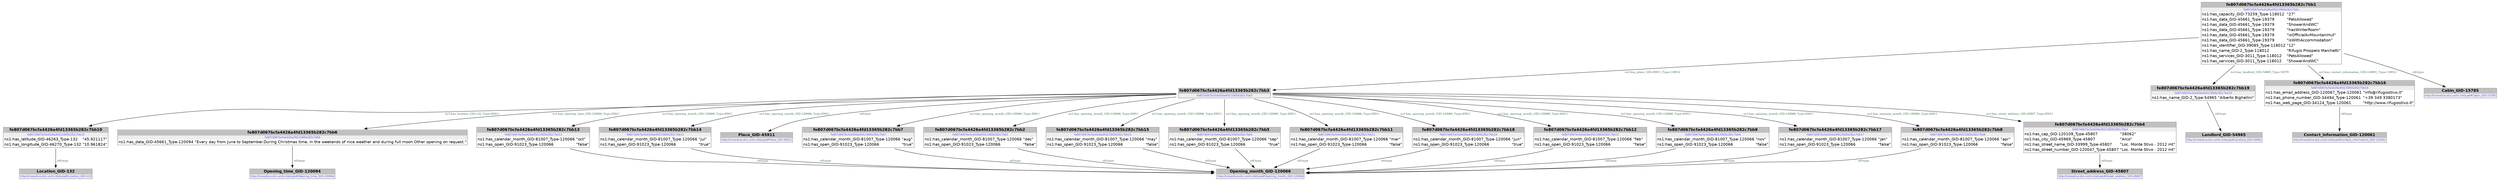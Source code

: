 digraph { 
 node [ fontname="DejaVu Sans" ] ; 
	node1 -> node2 [ color=BLACK, label=< <font point-size='10' color='#336633'>ns1:has_opening_month_GID-120066_Type-45911</font> > ] ;
	node3 -> node4 [ color=BLACK, label=< <font point-size='10' color='#336633'>rdf:type</font> > ] ;
	node1 -> node5 [ color=BLACK, label=< <font point-size='10' color='#336633'>ns1:has_opening_month_GID-120066_Type-45911</font> > ] ;
	node6 -> node7 [ color=BLACK, label=< <font point-size='10' color='#336633'>rdf:type</font> > ] ;
	node1 -> node8 [ color=BLACK, label=< <font point-size='10' color='#336633'>ns1:has_opening_month_GID-120066_Type-45911</font> > ] ;
	node1 -> node10 [ color=BLACK, label=< <font point-size='10' color='#336633'>ns1:has_location_GID-132_Type-45911</font> > ] ;
	node1 -> node11 [ color=BLACK, label=< <font point-size='10' color='#336633'>ns1:has_opening_time_GID-120094_Type-45911</font> > ] ;
	node5 -> node7 [ color=BLACK, label=< <font point-size='10' color='#336633'>rdf:type</font> > ] ;
	node14 -> node0 [ color=BLACK, label=< <font point-size='10' color='#336633'>ns1:has_contact_information_GID-120061_Type-118012</font> > ] ;
	node1 -> node15 [ color=BLACK, label=< <font point-size='10' color='#336633'>rdf:type</font> > ] ;
	node16 -> node7 [ color=BLACK, label=< <font point-size='10' color='#336633'>rdf:type</font> > ] ;
	node14 -> node17 [ color=BLACK, label=< <font point-size='10' color='#336633'>rdf:type</font> > ] ;
	node1 -> node18 [ color=BLACK, label=< <font point-size='10' color='#336633'>ns1:has_opening_month_GID-120066_Type-45911</font> > ] ;
	node11 -> node19 [ color=BLACK, label=< <font point-size='10' color='#336633'>rdf:type</font> > ] ;
	node14 -> node3 [ color=BLACK, label=< <font point-size='10' color='#336633'>ns1:has_landlord_GID-54965_Type-19379</font> > ] ;
	node12 -> node7 [ color=BLACK, label=< <font point-size='10' color='#336633'>rdf:type</font> > ] ;
	node10 -> node21 [ color=BLACK, label=< <font point-size='10' color='#336633'>rdf:type</font> > ] ;
	node18 -> node7 [ color=BLACK, label=< <font point-size='10' color='#336633'>rdf:type</font> > ] ;
	node2 -> node7 [ color=BLACK, label=< <font point-size='10' color='#336633'>rdf:type</font> > ] ;
	node9 -> node7 [ color=BLACK, label=< <font point-size='10' color='#336633'>rdf:type</font> > ] ;
	node20 -> node7 [ color=BLACK, label=< <font point-size='10' color='#336633'>rdf:type</font> > ] ;
	node0 -> node23 [ color=BLACK, label=< <font point-size='10' color='#336633'>rdf:type</font> > ] ;
	node1 -> node9 [ color=BLACK, label=< <font point-size='10' color='#336633'>ns1:has_opening_month_GID-120066_Type-45911</font> > ] ;
	node22 -> node7 [ color=BLACK, label=< <font point-size='10' color='#336633'>rdf:type</font> > ] ;
	node1 -> node24 [ color=BLACK, label=< <font point-size='10' color='#336633'>ns1:has_opening_month_GID-120066_Type-45911</font> > ] ;
	node1 -> node6 [ color=BLACK, label=< <font point-size='10' color='#336633'>ns1:has_opening_month_GID-120066_Type-45911</font> > ] ;
	node24 -> node7 [ color=BLACK, label=< <font point-size='10' color='#336633'>rdf:type</font> > ] ;
	node1 -> node16 [ color=BLACK, label=< <font point-size='10' color='#336633'>ns1:has_opening_month_GID-120066_Type-45911</font> > ] ;
	node14 -> node1 [ color=BLACK, label=< <font point-size='10' color='#336633'>ns1:has_place_GID-45911_Type-118012</font> > ] ;
	node1 -> node13 [ color=BLACK, label=< <font point-size='10' color='#336633'>ns1:has_street_address_GID-45807_Type-45911</font> > ] ;
	node1 -> node22 [ color=BLACK, label=< <font point-size='10' color='#336633'>ns1:has_opening_month_GID-120066_Type-45911</font> > ] ;
	node8 -> node7 [ color=BLACK, label=< <font point-size='10' color='#336633'>rdf:type</font> > ] ;
	node1 -> node12 [ color=BLACK, label=< <font point-size='10' color='#336633'>ns1:has_opening_month_GID-120066_Type-45911</font> > ] ;
	node13 -> node26 [ color=BLACK, label=< <font point-size='10' color='#336633'>rdf:type</font> > ] ;
	node25 -> node7 [ color=BLACK, label=< <font point-size='10' color='#336633'>rdf:type</font> > ] ;
	node1 -> node25 [ color=BLACK, label=< <font point-size='10' color='#336633'>ns1:has_opening_month_GID-120066_Type-45911</font> > ] ;
	node1 -> node20 [ color=BLACK, label=< <font point-size='10' color='#336633'>ns1:has_opening_month_GID-120066_Type-45911</font> > ] ;
# fe807d067bcfa4426a4fd13365b282c7bb16 node0
node0 [ shape=none, color=black label=< <table color='#666666' cellborder='0' cellspacing='0' border='1'><tr><td colspan='2' bgcolor='grey'><B>fe807d067bcfa4426a4fd13365b282c7bb16</B></td></tr><tr><td href='fe807d067bcfa4426a4fd13365b282c7bb16' bgcolor='#eeeeee' colspan='2'><font point-size='10' color='#6666ff'>fe807d067bcfa4426a4fd13365b282c7bb16</font></td></tr><tr><td align='left'>ns1:has_email_address_GID-120067_Type-120061</td><td align='left'>&quot;info@rifugiostivo.it&quot;</td></tr><tr><td align='left'>ns1:has_phone_number_GID-34494_Type-120061</td><td align='left'>&quot;+39 349 3380173&quot;</td></tr><tr><td align='left'>ns1:has_web_page_GID-34124_Type-120061</td><td align='left'>&quot;http://www.rifugiostivo.it&quot;</td></tr></table> > ] 
# fe807d067bcfa4426a4fd13365b282c7bb3 node1
node1 [ shape=none, color=black label=< <table color='#666666' cellborder='0' cellspacing='0' border='1'><tr><td colspan='2' bgcolor='grey'><B>fe807d067bcfa4426a4fd13365b282c7bb3</B></td></tr><tr><td href='fe807d067bcfa4426a4fd13365b282c7bb3' bgcolor='#eeeeee' colspan='2'><font point-size='10' color='#6666ff'>fe807d067bcfa4426a4fd13365b282c7bb3</font></td></tr></table> > ] 
# fe807d067bcfa4426a4fd13365b282c7bb12 node2
node2 [ shape=none, color=black label=< <table color='#666666' cellborder='0' cellspacing='0' border='1'><tr><td colspan='2' bgcolor='grey'><B>fe807d067bcfa4426a4fd13365b282c7bb12</B></td></tr><tr><td href='fe807d067bcfa4426a4fd13365b282c7bb12' bgcolor='#eeeeee' colspan='2'><font point-size='10' color='#6666ff'>fe807d067bcfa4426a4fd13365b282c7bb12</font></td></tr><tr><td align='left'>ns1:has_calendar_month_GID-81007_Type-120066</td><td align='left'>&quot;feb&quot;</td></tr><tr><td align='left'>ns1:has_open_GID-91023_Type-120066</td><td align='left'>&quot;false&quot;</td></tr></table> > ] 
# fe807d067bcfa4426a4fd13365b282c7bb19 node3
node3 [ shape=none, color=black label=< <table color='#666666' cellborder='0' cellspacing='0' border='1'><tr><td colspan='2' bgcolor='grey'><B>fe807d067bcfa4426a4fd13365b282c7bb19</B></td></tr><tr><td href='fe807d067bcfa4426a4fd13365b282c7bb19' bgcolor='#eeeeee' colspan='2'><font point-size='10' color='#6666ff'>fe807d067bcfa4426a4fd13365b282c7bb19</font></td></tr><tr><td align='left'>ns1:has_name_GID-2_Type-54965</td><td align='left'>&quot;Alberto Bighellini&quot;</td></tr></table> > ] 
# http://knowdive.disi.unitn.it/etype#Landlord_GID-54965 node4
node4 [ shape=none, color=black label=< <table color='#666666' cellborder='0' cellspacing='0' border='1'><tr><td colspan='2' bgcolor='grey'><B>Landlord_GID-54965</B></td></tr><tr><td href='http://knowdive.disi.unitn.it/etype#Landlord_GID-54965' bgcolor='#eeeeee' colspan='2'><font point-size='10' color='#6666ff'>http://knowdive.disi.unitn.it/etype#Landlord_GID-54965</font></td></tr></table> > ] 
# fe807d067bcfa4426a4fd13365b282c7bb9 node5
node5 [ shape=none, color=black label=< <table color='#666666' cellborder='0' cellspacing='0' border='1'><tr><td colspan='2' bgcolor='grey'><B>fe807d067bcfa4426a4fd13365b282c7bb9</B></td></tr><tr><td href='fe807d067bcfa4426a4fd13365b282c7bb9' bgcolor='#eeeeee' colspan='2'><font point-size='10' color='#6666ff'>fe807d067bcfa4426a4fd13365b282c7bb9</font></td></tr><tr><td align='left'>ns1:has_calendar_month_GID-81007_Type-120066</td><td align='left'>&quot;nov&quot;</td></tr><tr><td align='left'>ns1:has_open_GID-91023_Type-120066</td><td align='left'>&quot;false&quot;</td></tr></table> > ] 
# fe807d067bcfa4426a4fd13365b282c7bb11 node6
node6 [ shape=none, color=black label=< <table color='#666666' cellborder='0' cellspacing='0' border='1'><tr><td colspan='2' bgcolor='grey'><B>fe807d067bcfa4426a4fd13365b282c7bb11</B></td></tr><tr><td href='fe807d067bcfa4426a4fd13365b282c7bb11' bgcolor='#eeeeee' colspan='2'><font point-size='10' color='#6666ff'>fe807d067bcfa4426a4fd13365b282c7bb11</font></td></tr><tr><td align='left'>ns1:has_calendar_month_GID-81007_Type-120066</td><td align='left'>&quot;mar&quot;</td></tr><tr><td align='left'>ns1:has_open_GID-91023_Type-120066</td><td align='left'>&quot;false&quot;</td></tr></table> > ] 
# http://knowdive.disi.unitn.it/etype#Opening_month_GID-120066 node7
node7 [ shape=none, color=black label=< <table color='#666666' cellborder='0' cellspacing='0' border='1'><tr><td colspan='2' bgcolor='grey'><B>Opening_month_GID-120066</B></td></tr><tr><td href='http://knowdive.disi.unitn.it/etype#Opening_month_GID-120066' bgcolor='#eeeeee' colspan='2'><font point-size='10' color='#6666ff'>http://knowdive.disi.unitn.it/etype#Opening_month_GID-120066</font></td></tr></table> > ] 
# fe807d067bcfa4426a4fd13365b282c7bb17 node8
node8 [ shape=none, color=black label=< <table color='#666666' cellborder='0' cellspacing='0' border='1'><tr><td colspan='2' bgcolor='grey'><B>fe807d067bcfa4426a4fd13365b282c7bb17</B></td></tr><tr><td href='fe807d067bcfa4426a4fd13365b282c7bb17' bgcolor='#eeeeee' colspan='2'><font point-size='10' color='#6666ff'>fe807d067bcfa4426a4fd13365b282c7bb17</font></td></tr><tr><td align='left'>ns1:has_calendar_month_GID-81007_Type-120066</td><td align='left'>&quot;jan&quot;</td></tr><tr><td align='left'>ns1:has_open_GID-91023_Type-120066</td><td align='left'>&quot;false&quot;</td></tr></table> > ] 
# fe807d067bcfa4426a4fd13365b282c7bb7 node9
node9 [ shape=none, color=black label=< <table color='#666666' cellborder='0' cellspacing='0' border='1'><tr><td colspan='2' bgcolor='grey'><B>fe807d067bcfa4426a4fd13365b282c7bb7</B></td></tr><tr><td href='fe807d067bcfa4426a4fd13365b282c7bb7' bgcolor='#eeeeee' colspan='2'><font point-size='10' color='#6666ff'>fe807d067bcfa4426a4fd13365b282c7bb7</font></td></tr><tr><td align='left'>ns1:has_calendar_month_GID-81007_Type-120066</td><td align='left'>&quot;aug&quot;</td></tr><tr><td align='left'>ns1:has_open_GID-91023_Type-120066</td><td align='left'>&quot;true&quot;</td></tr></table> > ] 
# fe807d067bcfa4426a4fd13365b282c7bb10 node10
node10 [ shape=none, color=black label=< <table color='#666666' cellborder='0' cellspacing='0' border='1'><tr><td colspan='2' bgcolor='grey'><B>fe807d067bcfa4426a4fd13365b282c7bb10</B></td></tr><tr><td href='fe807d067bcfa4426a4fd13365b282c7bb10' bgcolor='#eeeeee' colspan='2'><font point-size='10' color='#6666ff'>fe807d067bcfa4426a4fd13365b282c7bb10</font></td></tr><tr><td align='left'>ns1:has_latitude_GID-46263_Type-132</td><td align='left'>&quot;45.921117&quot;</td></tr><tr><td align='left'>ns1:has_longitude_GID-46270_Type-132</td><td align='left'>&quot;10.961824&quot;</td></tr></table> > ] 
# fe807d067bcfa4426a4fd13365b282c7bb6 node11
node11 [ shape=none, color=black label=< <table color='#666666' cellborder='0' cellspacing='0' border='1'><tr><td colspan='2' bgcolor='grey'><B>fe807d067bcfa4426a4fd13365b282c7bb6</B></td></tr><tr><td href='fe807d067bcfa4426a4fd13365b282c7bb6' bgcolor='#eeeeee' colspan='2'><font point-size='10' color='#6666ff'>fe807d067bcfa4426a4fd13365b282c7bb6</font></td></tr><tr><td align='left'>ns1:has_data_GID-45661_Type-120094</td><td align='left'>&quot;Every day from June to September.
During Christmas time, in the weekends of nice weather and during full moon.
Other opening on request.&quot;</td></tr></table> > ] 
# fe807d067bcfa4426a4fd13365b282c7bb14 node12
node12 [ shape=none, color=black label=< <table color='#666666' cellborder='0' cellspacing='0' border='1'><tr><td colspan='2' bgcolor='grey'><B>fe807d067bcfa4426a4fd13365b282c7bb14</B></td></tr><tr><td href='fe807d067bcfa4426a4fd13365b282c7bb14' bgcolor='#eeeeee' colspan='2'><font point-size='10' color='#6666ff'>fe807d067bcfa4426a4fd13365b282c7bb14</font></td></tr><tr><td align='left'>ns1:has_calendar_month_GID-81007_Type-120066</td><td align='left'>&quot;jul&quot;</td></tr><tr><td align='left'>ns1:has_open_GID-91023_Type-120066</td><td align='left'>&quot;true&quot;</td></tr></table> > ] 
# fe807d067bcfa4426a4fd13365b282c7bb4 node13
node13 [ shape=none, color=black label=< <table color='#666666' cellborder='0' cellspacing='0' border='1'><tr><td colspan='2' bgcolor='grey'><B>fe807d067bcfa4426a4fd13365b282c7bb4</B></td></tr><tr><td href='fe807d067bcfa4426a4fd13365b282c7bb4' bgcolor='#eeeeee' colspan='2'><font point-size='10' color='#6666ff'>fe807d067bcfa4426a4fd13365b282c7bb4</font></td></tr><tr><td align='left'>ns1:has_cap_GID-120109_Type-45807</td><td align='left'>&quot;38062&quot;</td></tr><tr><td align='left'>ns1:has_city_GID-45969_Type-45807</td><td align='left'>&quot;Arco&quot;</td></tr><tr><td align='left'>ns1:has_street_name_GID-33999_Type-45807</td><td align='left'>&quot;Loc. Monte Stivo - 2012 mt&quot;</td></tr><tr><td align='left'>ns1:has_street_number_GID-120047_Type-45807</td><td align='left'>&quot;Loc. Monte Stivo - 2012 mt&quot;</td></tr></table> > ] 
# fe807d067bcfa4426a4fd13365b282c7bb1 node14
node14 [ shape=none, color=black label=< <table color='#666666' cellborder='0' cellspacing='0' border='1'><tr><td colspan='2' bgcolor='grey'><B>fe807d067bcfa4426a4fd13365b282c7bb1</B></td></tr><tr><td href='fe807d067bcfa4426a4fd13365b282c7bb1' bgcolor='#eeeeee' colspan='2'><font point-size='10' color='#6666ff'>fe807d067bcfa4426a4fd13365b282c7bb1</font></td></tr><tr><td align='left'>ns1:has_capacity_GID-73259_Type-118012</td><td align='left'>&quot;27&quot;</td></tr><tr><td align='left'>ns1:has_data_GID-45661_Type-19379</td><td align='left'>&quot;PetsAllowed&quot;</td></tr><tr><td align='left'>ns1:has_data_GID-45661_Type-19379</td><td align='left'>&quot;ShowerAndWC&quot;</td></tr><tr><td align='left'>ns1:has_data_GID-45661_Type-19379</td><td align='left'>&quot;hasWinterRoom&quot;</td></tr><tr><td align='left'>ns1:has_data_GID-45661_Type-19379</td><td align='left'>&quot;isOfficialAvMountainHut&quot;</td></tr><tr><td align='left'>ns1:has_data_GID-45661_Type-19379</td><td align='left'>&quot;isWithAccommodation&quot;</td></tr><tr><td align='left'>ns1:has_identifier_GID-39085_Type-118012</td><td align='left'>&quot;12&quot;</td></tr><tr><td align='left'>ns1:has_name_GID-2_Type-118012</td><td align='left'>&quot;Rifugio Prospero Marchetti&quot;</td></tr><tr><td align='left'>ns1:has_services_GID-3011_Type-118012</td><td align='left'>&quot;PetsAllowed&quot;</td></tr><tr><td align='left'>ns1:has_services_GID-3011_Type-118012</td><td align='left'>&quot;ShowerAndWC&quot;</td></tr></table> > ] 
# http://knowdive.disi.unitn.it/etype#Place_GID-45911 node15
node15 [ shape=none, color=black label=< <table color='#666666' cellborder='0' cellspacing='0' border='1'><tr><td colspan='2' bgcolor='grey'><B>Place_GID-45911</B></td></tr><tr><td href='http://knowdive.disi.unitn.it/etype#Place_GID-45911' bgcolor='#eeeeee' colspan='2'><font point-size='10' color='#6666ff'>http://knowdive.disi.unitn.it/etype#Place_GID-45911</font></td></tr></table> > ] 
# fe807d067bcfa4426a4fd13365b282c7bb8 node16
node16 [ shape=none, color=black label=< <table color='#666666' cellborder='0' cellspacing='0' border='1'><tr><td colspan='2' bgcolor='grey'><B>fe807d067bcfa4426a4fd13365b282c7bb8</B></td></tr><tr><td href='fe807d067bcfa4426a4fd13365b282c7bb8' bgcolor='#eeeeee' colspan='2'><font point-size='10' color='#6666ff'>fe807d067bcfa4426a4fd13365b282c7bb8</font></td></tr><tr><td align='left'>ns1:has_calendar_month_GID-81007_Type-120066</td><td align='left'>&quot;apr&quot;</td></tr><tr><td align='left'>ns1:has_open_GID-91023_Type-120066</td><td align='left'>&quot;false&quot;</td></tr></table> > ] 
# http://knowdive.disi.unitn.it/etype#Cabin_GID-15785 node17
node17 [ shape=none, color=black label=< <table color='#666666' cellborder='0' cellspacing='0' border='1'><tr><td colspan='2' bgcolor='grey'><B>Cabin_GID-15785</B></td></tr><tr><td href='http://knowdive.disi.unitn.it/etype#Cabin_GID-15785' bgcolor='#eeeeee' colspan='2'><font point-size='10' color='#6666ff'>http://knowdive.disi.unitn.it/etype#Cabin_GID-15785</font></td></tr></table> > ] 
# fe807d067bcfa4426a4fd13365b282c7bb13 node18
node18 [ shape=none, color=black label=< <table color='#666666' cellborder='0' cellspacing='0' border='1'><tr><td colspan='2' bgcolor='grey'><B>fe807d067bcfa4426a4fd13365b282c7bb13</B></td></tr><tr><td href='fe807d067bcfa4426a4fd13365b282c7bb13' bgcolor='#eeeeee' colspan='2'><font point-size='10' color='#6666ff'>fe807d067bcfa4426a4fd13365b282c7bb13</font></td></tr><tr><td align='left'>ns1:has_calendar_month_GID-81007_Type-120066</td><td align='left'>&quot;oct&quot;</td></tr><tr><td align='left'>ns1:has_open_GID-91023_Type-120066</td><td align='left'>&quot;false&quot;</td></tr></table> > ] 
# http://knowdive.disi.unitn.it/etype#Opening_time_GID-120094 node19
node19 [ shape=none, color=black label=< <table color='#666666' cellborder='0' cellspacing='0' border='1'><tr><td colspan='2' bgcolor='grey'><B>Opening_time_GID-120094</B></td></tr><tr><td href='http://knowdive.disi.unitn.it/etype#Opening_time_GID-120094' bgcolor='#eeeeee' colspan='2'><font point-size='10' color='#6666ff'>http://knowdive.disi.unitn.it/etype#Opening_time_GID-120094</font></td></tr></table> > ] 
# fe807d067bcfa4426a4fd13365b282c7bb2 node20
node20 [ shape=none, color=black label=< <table color='#666666' cellborder='0' cellspacing='0' border='1'><tr><td colspan='2' bgcolor='grey'><B>fe807d067bcfa4426a4fd13365b282c7bb2</B></td></tr><tr><td href='fe807d067bcfa4426a4fd13365b282c7bb2' bgcolor='#eeeeee' colspan='2'><font point-size='10' color='#6666ff'>fe807d067bcfa4426a4fd13365b282c7bb2</font></td></tr><tr><td align='left'>ns1:has_calendar_month_GID-81007_Type-120066</td><td align='left'>&quot;dec&quot;</td></tr><tr><td align='left'>ns1:has_open_GID-91023_Type-120066</td><td align='left'>&quot;false&quot;</td></tr></table> > ] 
# http://knowdive.disi.unitn.it/etype#Location_GID-132 node21
node21 [ shape=none, color=black label=< <table color='#666666' cellborder='0' cellspacing='0' border='1'><tr><td colspan='2' bgcolor='grey'><B>Location_GID-132</B></td></tr><tr><td href='http://knowdive.disi.unitn.it/etype#Location_GID-132' bgcolor='#eeeeee' colspan='2'><font point-size='10' color='#6666ff'>http://knowdive.disi.unitn.it/etype#Location_GID-132</font></td></tr></table> > ] 
# fe807d067bcfa4426a4fd13365b282c7bb15 node22
node22 [ shape=none, color=black label=< <table color='#666666' cellborder='0' cellspacing='0' border='1'><tr><td colspan='2' bgcolor='grey'><B>fe807d067bcfa4426a4fd13365b282c7bb15</B></td></tr><tr><td href='fe807d067bcfa4426a4fd13365b282c7bb15' bgcolor='#eeeeee' colspan='2'><font point-size='10' color='#6666ff'>fe807d067bcfa4426a4fd13365b282c7bb15</font></td></tr><tr><td align='left'>ns1:has_calendar_month_GID-81007_Type-120066</td><td align='left'>&quot;may&quot;</td></tr><tr><td align='left'>ns1:has_open_GID-91023_Type-120066</td><td align='left'>&quot;false&quot;</td></tr></table> > ] 
# http://knowdive.disi.unitn.it/etype#Contact_information_GID-120061 node23
node23 [ shape=none, color=black label=< <table color='#666666' cellborder='0' cellspacing='0' border='1'><tr><td colspan='2' bgcolor='grey'><B>Contact_information_GID-120061</B></td></tr><tr><td href='http://knowdive.disi.unitn.it/etype#Contact_information_GID-120061' bgcolor='#eeeeee' colspan='2'><font point-size='10' color='#6666ff'>http://knowdive.disi.unitn.it/etype#Contact_information_GID-120061</font></td></tr></table> > ] 
# fe807d067bcfa4426a4fd13365b282c7bb5 node24
node24 [ shape=none, color=black label=< <table color='#666666' cellborder='0' cellspacing='0' border='1'><tr><td colspan='2' bgcolor='grey'><B>fe807d067bcfa4426a4fd13365b282c7bb5</B></td></tr><tr><td href='fe807d067bcfa4426a4fd13365b282c7bb5' bgcolor='#eeeeee' colspan='2'><font point-size='10' color='#6666ff'>fe807d067bcfa4426a4fd13365b282c7bb5</font></td></tr><tr><td align='left'>ns1:has_calendar_month_GID-81007_Type-120066</td><td align='left'>&quot;sep&quot;</td></tr><tr><td align='left'>ns1:has_open_GID-91023_Type-120066</td><td align='left'>&quot;true&quot;</td></tr></table> > ] 
# fe807d067bcfa4426a4fd13365b282c7bb18 node25
node25 [ shape=none, color=black label=< <table color='#666666' cellborder='0' cellspacing='0' border='1'><tr><td colspan='2' bgcolor='grey'><B>fe807d067bcfa4426a4fd13365b282c7bb18</B></td></tr><tr><td href='fe807d067bcfa4426a4fd13365b282c7bb18' bgcolor='#eeeeee' colspan='2'><font point-size='10' color='#6666ff'>fe807d067bcfa4426a4fd13365b282c7bb18</font></td></tr><tr><td align='left'>ns1:has_calendar_month_GID-81007_Type-120066</td><td align='left'>&quot;jun&quot;</td></tr><tr><td align='left'>ns1:has_open_GID-91023_Type-120066</td><td align='left'>&quot;true&quot;</td></tr></table> > ] 
# http://knowdive.disi.unitn.it/etype#Street_address_GID-45807 node26
node26 [ shape=none, color=black label=< <table color='#666666' cellborder='0' cellspacing='0' border='1'><tr><td colspan='2' bgcolor='grey'><B>Street_address_GID-45807</B></td></tr><tr><td href='http://knowdive.disi.unitn.it/etype#Street_address_GID-45807' bgcolor='#eeeeee' colspan='2'><font point-size='10' color='#6666ff'>http://knowdive.disi.unitn.it/etype#Street_address_GID-45807</font></td></tr></table> > ] 
}
